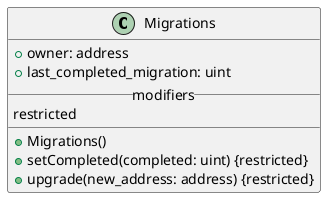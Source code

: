@startuml

class Migrations {
+ owner: address
+ last_completed_migration: uint
__modifiers__
restricted
__
+ Migrations()
+ setCompleted(completed: uint) {restricted}
+ upgrade(new_address: address) {restricted}
}

@enduml